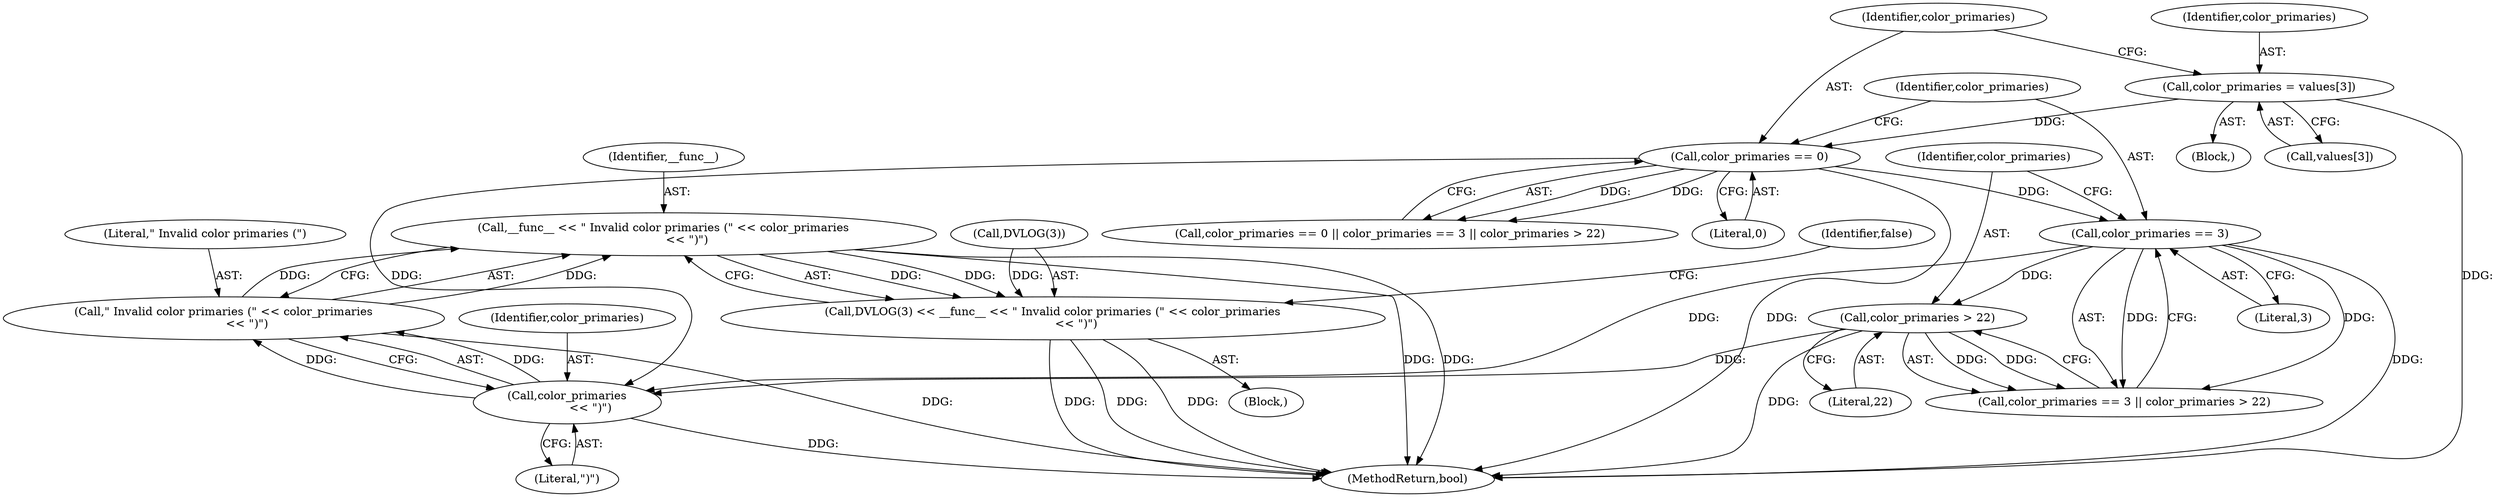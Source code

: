 digraph "1_Chrome_2fb4f2c9c461551d43fdfa28ef4c960da81a47dd_6@del" {
"1000366" [label="(Call,__func__ << \" Invalid color primaries (\" << color_primaries\n             << \")\")"];
"1000368" [label="(Call,\" Invalid color primaries (\" << color_primaries\n             << \")\")"];
"1000370" [label="(Call,color_primaries\n             << \")\")"];
"1000356" [label="(Call,color_primaries == 3)"];
"1000352" [label="(Call,color_primaries == 0)"];
"1000345" [label="(Call,color_primaries = values[3])"];
"1000359" [label="(Call,color_primaries > 22)"];
"1000363" [label="(Call,DVLOG(3) << __func__ << \" Invalid color primaries (\" << color_primaries\n             << \")\")"];
"1000351" [label="(Call,color_primaries == 0 || color_primaries == 3 || color_primaries > 22)"];
"1000355" [label="(Call,color_primaries == 3 || color_primaries > 22)"];
"1000361" [label="(Literal,22)"];
"1000372" [label="(Literal,\")\")"];
"1000363" [label="(Call,DVLOG(3) << __func__ << \" Invalid color primaries (\" << color_primaries\n             << \")\")"];
"1000369" [label="(Literal,\" Invalid color primaries (\")"];
"1000356" [label="(Call,color_primaries == 3)"];
"1000370" [label="(Call,color_primaries\n             << \")\")"];
"1000371" [label="(Identifier,color_primaries)"];
"1000500" [label="(MethodReturn,bool)"];
"1000354" [label="(Literal,0)"];
"1000362" [label="(Block,)"];
"1000359" [label="(Call,color_primaries > 22)"];
"1000357" [label="(Identifier,color_primaries)"];
"1000366" [label="(Call,__func__ << \" Invalid color primaries (\" << color_primaries\n             << \")\")"];
"1000367" [label="(Identifier,__func__)"];
"1000364" [label="(Call,DVLOG(3))"];
"1000352" [label="(Call,color_primaries == 0)"];
"1000374" [label="(Identifier,false)"];
"1000358" [label="(Literal,3)"];
"1000346" [label="(Identifier,color_primaries)"];
"1000105" [label="(Block,)"];
"1000353" [label="(Identifier,color_primaries)"];
"1000360" [label="(Identifier,color_primaries)"];
"1000345" [label="(Call,color_primaries = values[3])"];
"1000368" [label="(Call,\" Invalid color primaries (\" << color_primaries\n             << \")\")"];
"1000347" [label="(Call,values[3])"];
"1000366" -> "1000363"  [label="AST: "];
"1000366" -> "1000368"  [label="CFG: "];
"1000367" -> "1000366"  [label="AST: "];
"1000368" -> "1000366"  [label="AST: "];
"1000363" -> "1000366"  [label="CFG: "];
"1000366" -> "1000500"  [label="DDG: "];
"1000366" -> "1000500"  [label="DDG: "];
"1000366" -> "1000363"  [label="DDG: "];
"1000366" -> "1000363"  [label="DDG: "];
"1000368" -> "1000366"  [label="DDG: "];
"1000368" -> "1000366"  [label="DDG: "];
"1000368" -> "1000370"  [label="CFG: "];
"1000369" -> "1000368"  [label="AST: "];
"1000370" -> "1000368"  [label="AST: "];
"1000368" -> "1000500"  [label="DDG: "];
"1000370" -> "1000368"  [label="DDG: "];
"1000370" -> "1000368"  [label="DDG: "];
"1000370" -> "1000372"  [label="CFG: "];
"1000371" -> "1000370"  [label="AST: "];
"1000372" -> "1000370"  [label="AST: "];
"1000370" -> "1000500"  [label="DDG: "];
"1000356" -> "1000370"  [label="DDG: "];
"1000352" -> "1000370"  [label="DDG: "];
"1000359" -> "1000370"  [label="DDG: "];
"1000356" -> "1000355"  [label="AST: "];
"1000356" -> "1000358"  [label="CFG: "];
"1000357" -> "1000356"  [label="AST: "];
"1000358" -> "1000356"  [label="AST: "];
"1000360" -> "1000356"  [label="CFG: "];
"1000355" -> "1000356"  [label="CFG: "];
"1000356" -> "1000500"  [label="DDG: "];
"1000356" -> "1000355"  [label="DDG: "];
"1000356" -> "1000355"  [label="DDG: "];
"1000352" -> "1000356"  [label="DDG: "];
"1000356" -> "1000359"  [label="DDG: "];
"1000352" -> "1000351"  [label="AST: "];
"1000352" -> "1000354"  [label="CFG: "];
"1000353" -> "1000352"  [label="AST: "];
"1000354" -> "1000352"  [label="AST: "];
"1000357" -> "1000352"  [label="CFG: "];
"1000351" -> "1000352"  [label="CFG: "];
"1000352" -> "1000500"  [label="DDG: "];
"1000352" -> "1000351"  [label="DDG: "];
"1000352" -> "1000351"  [label="DDG: "];
"1000345" -> "1000352"  [label="DDG: "];
"1000345" -> "1000105"  [label="AST: "];
"1000345" -> "1000347"  [label="CFG: "];
"1000346" -> "1000345"  [label="AST: "];
"1000347" -> "1000345"  [label="AST: "];
"1000353" -> "1000345"  [label="CFG: "];
"1000345" -> "1000500"  [label="DDG: "];
"1000359" -> "1000355"  [label="AST: "];
"1000359" -> "1000361"  [label="CFG: "];
"1000360" -> "1000359"  [label="AST: "];
"1000361" -> "1000359"  [label="AST: "];
"1000355" -> "1000359"  [label="CFG: "];
"1000359" -> "1000500"  [label="DDG: "];
"1000359" -> "1000355"  [label="DDG: "];
"1000359" -> "1000355"  [label="DDG: "];
"1000363" -> "1000362"  [label="AST: "];
"1000364" -> "1000363"  [label="AST: "];
"1000374" -> "1000363"  [label="CFG: "];
"1000363" -> "1000500"  [label="DDG: "];
"1000363" -> "1000500"  [label="DDG: "];
"1000363" -> "1000500"  [label="DDG: "];
"1000364" -> "1000363"  [label="DDG: "];
}
